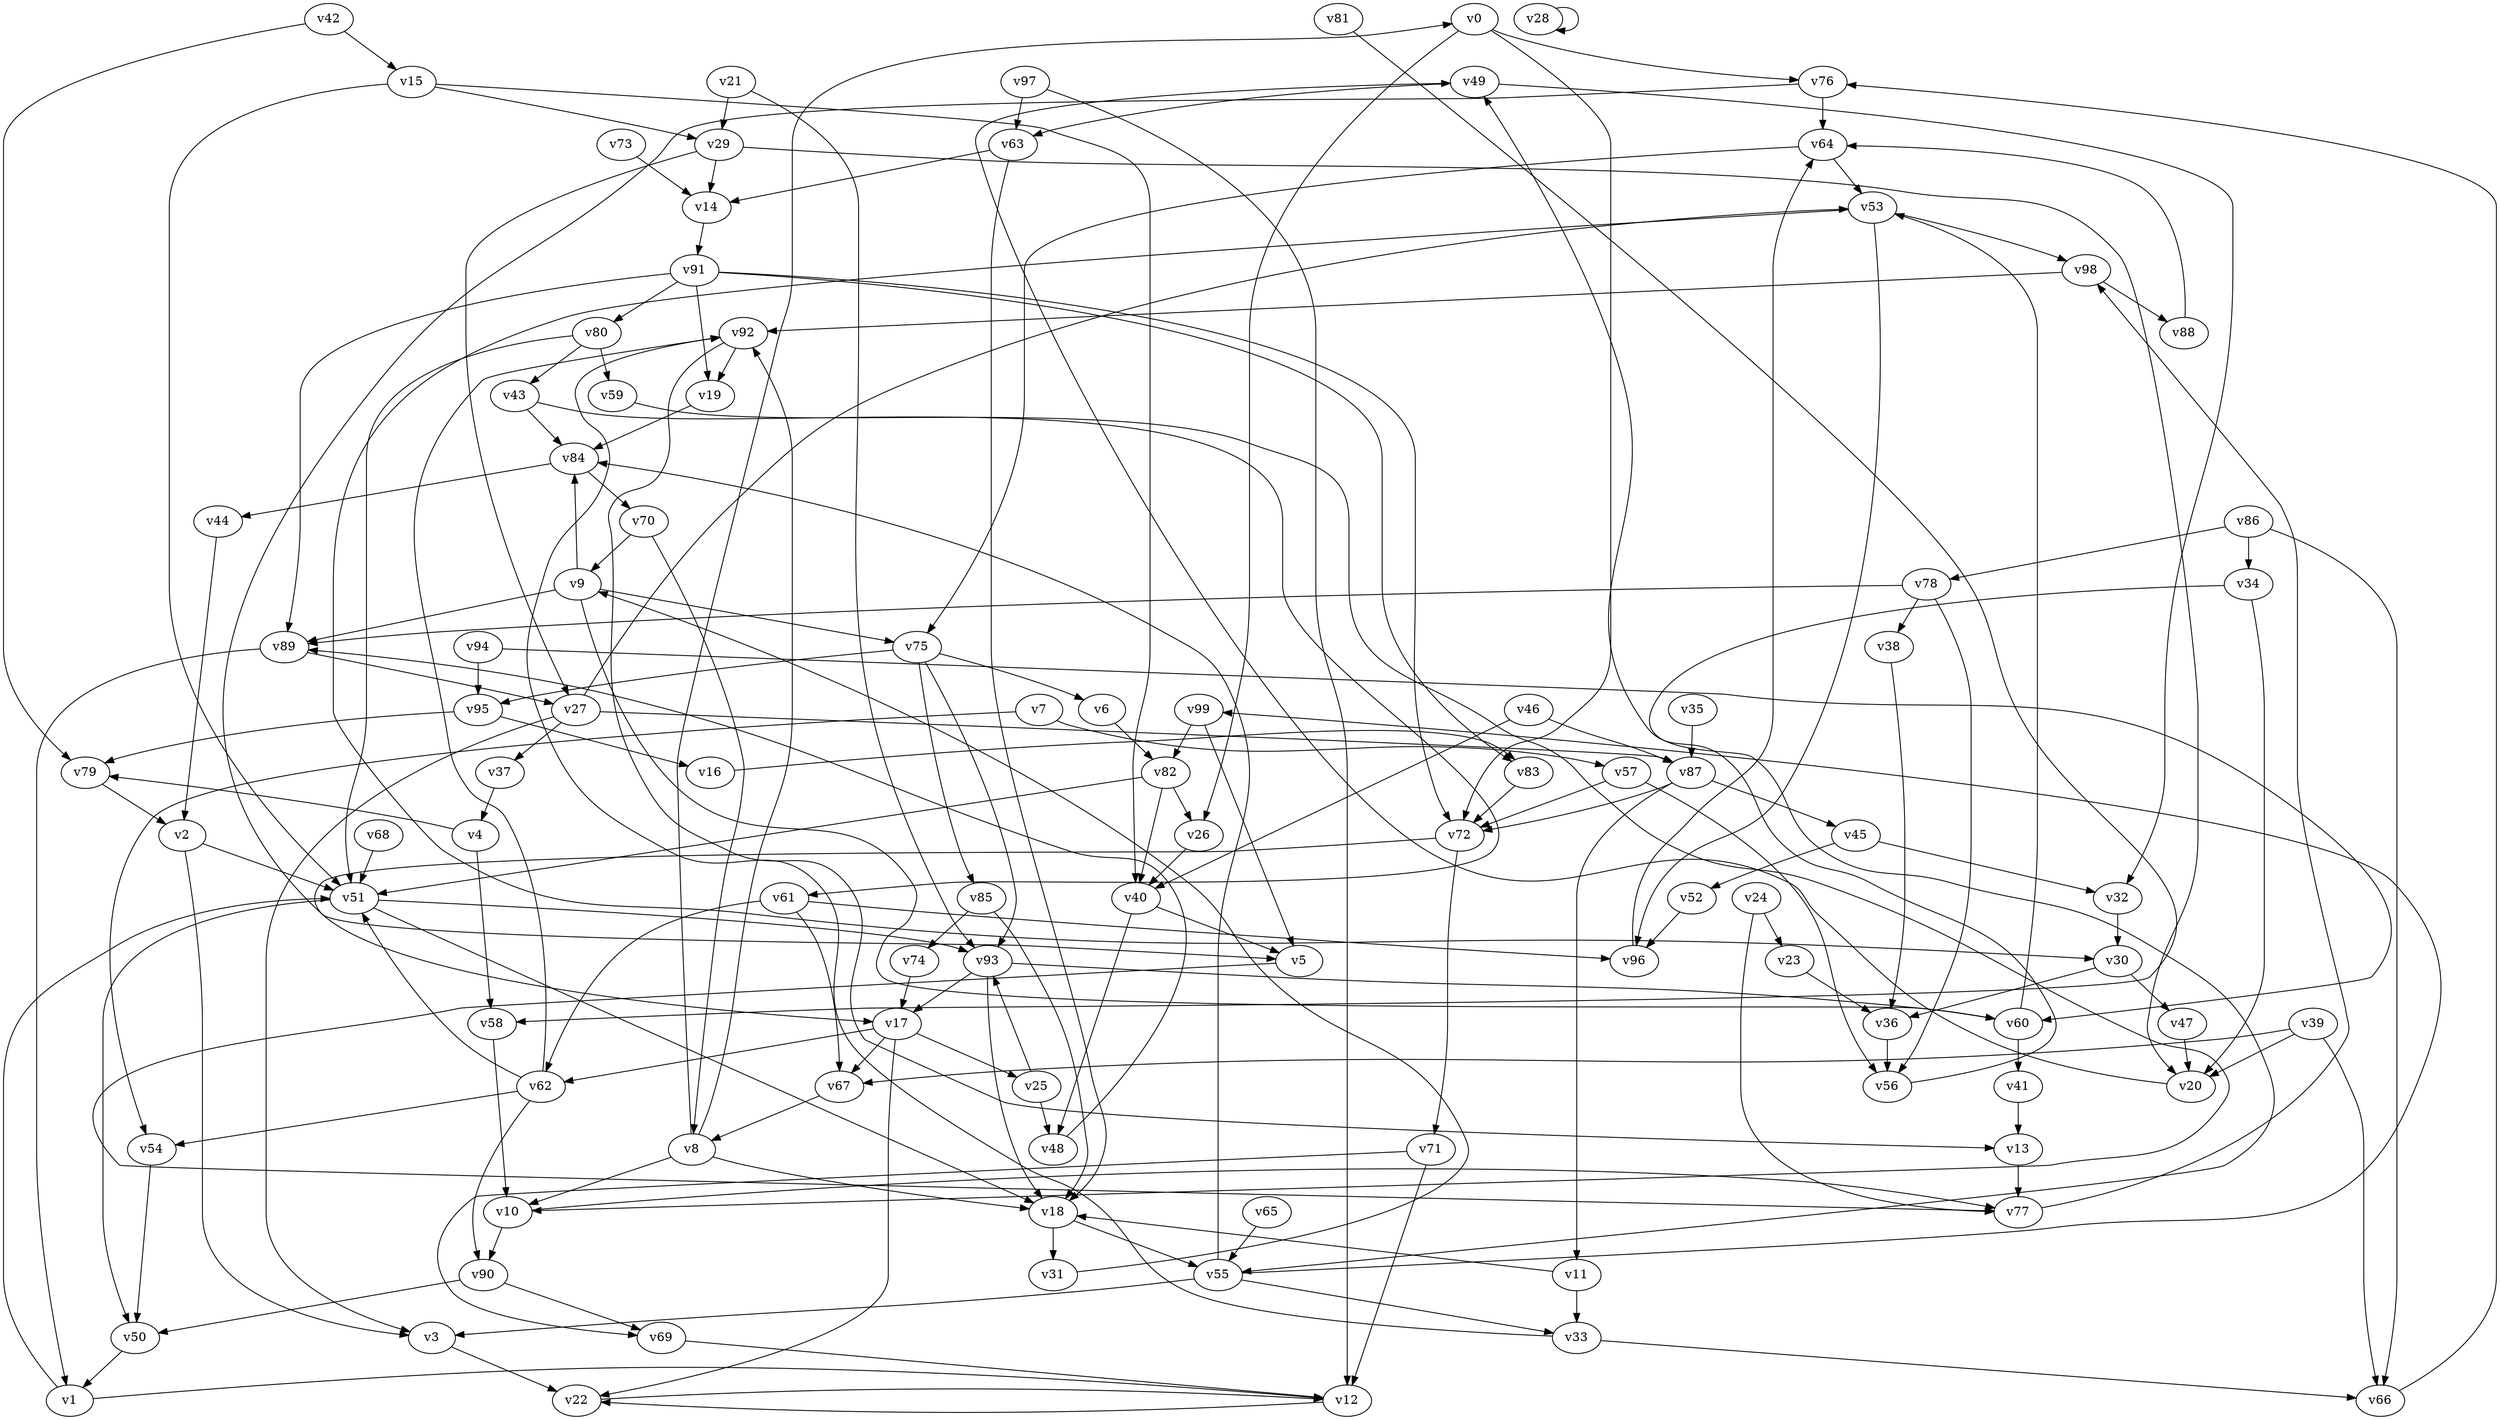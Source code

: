// Benchmark game 140 - 100 vertices
// time_bound: 27
// targets: v61
digraph G {
    v0 [name="v0", player=0];
    v1 [name="v1", player=0];
    v2 [name="v2", player=1];
    v3 [name="v3", player=0];
    v4 [name="v4", player=0];
    v5 [name="v5", player=1];
    v6 [name="v6", player=1];
    v7 [name="v7", player=0];
    v8 [name="v8", player=0];
    v9 [name="v9", player=1];
    v10 [name="v10", player=0];
    v11 [name="v11", player=1];
    v12 [name="v12", player=0];
    v13 [name="v13", player=1];
    v14 [name="v14", player=1];
    v15 [name="v15", player=1];
    v16 [name="v16", player=1];
    v17 [name="v17", player=1];
    v18 [name="v18", player=1];
    v19 [name="v19", player=1];
    v20 [name="v20", player=1];
    v21 [name="v21", player=0];
    v22 [name="v22", player=0];
    v23 [name="v23", player=0];
    v24 [name="v24", player=0];
    v25 [name="v25", player=0];
    v26 [name="v26", player=1];
    v27 [name="v27", player=1];
    v28 [name="v28", player=1];
    v29 [name="v29", player=1];
    v30 [name="v30", player=0];
    v31 [name="v31", player=1];
    v32 [name="v32", player=1];
    v33 [name="v33", player=1];
    v34 [name="v34", player=0];
    v35 [name="v35", player=1];
    v36 [name="v36", player=0];
    v37 [name="v37", player=0];
    v38 [name="v38", player=1];
    v39 [name="v39", player=1];
    v40 [name="v40", player=0];
    v41 [name="v41", player=0];
    v42 [name="v42", player=1];
    v43 [name="v43", player=1];
    v44 [name="v44", player=0];
    v45 [name="v45", player=1];
    v46 [name="v46", player=1];
    v47 [name="v47", player=1];
    v48 [name="v48", player=1];
    v49 [name="v49", player=1];
    v50 [name="v50", player=0];
    v51 [name="v51", player=0];
    v52 [name="v52", player=1];
    v53 [name="v53", player=1];
    v54 [name="v54", player=1];
    v55 [name="v55", player=1];
    v56 [name="v56", player=0];
    v57 [name="v57", player=1];
    v58 [name="v58", player=0];
    v59 [name="v59", player=1];
    v60 [name="v60", player=1];
    v61 [name="v61", player=1, target=1];
    v62 [name="v62", player=0];
    v63 [name="v63", player=0];
    v64 [name="v64", player=0];
    v65 [name="v65", player=1];
    v66 [name="v66", player=0];
    v67 [name="v67", player=0];
    v68 [name="v68", player=0];
    v69 [name="v69", player=0];
    v70 [name="v70", player=0];
    v71 [name="v71", player=0];
    v72 [name="v72", player=0];
    v73 [name="v73", player=1];
    v74 [name="v74", player=0];
    v75 [name="v75", player=1];
    v76 [name="v76", player=0];
    v77 [name="v77", player=1];
    v78 [name="v78", player=0];
    v79 [name="v79", player=0];
    v80 [name="v80", player=0];
    v81 [name="v81", player=0];
    v82 [name="v82", player=0];
    v83 [name="v83", player=1];
    v84 [name="v84", player=0];
    v85 [name="v85", player=1];
    v86 [name="v86", player=0];
    v87 [name="v87", player=0];
    v88 [name="v88", player=0];
    v89 [name="v89", player=1];
    v90 [name="v90", player=0];
    v91 [name="v91", player=0];
    v92 [name="v92", player=1];
    v93 [name="v93", player=1];
    v94 [name="v94", player=1];
    v95 [name="v95", player=0];
    v96 [name="v96", player=0];
    v97 [name="v97", player=0];
    v98 [name="v98", player=0];
    v99 [name="v99", player=1];

    v0 -> v72;
    v1 -> v12 [constraint="t mod 5 == 3"];
    v2 -> v3;
    v3 -> v22;
    v4 -> v79 [constraint="t < 14"];
    v5 -> v77 [constraint="t < 12"];
    v6 -> v82;
    v7 -> v57;
    v8 -> v18;
    v9 -> v60 [constraint="t < 12"];
    v10 -> v77 [constraint="t >= 4"];
    v11 -> v18 [constraint="t mod 5 == 4"];
    v12 -> v22 [constraint="t mod 3 == 1"];
    v13 -> v77;
    v14 -> v91;
    v15 -> v51;
    v16 -> v83 [constraint="t < 9"];
    v17 -> v22;
    v18 -> v31;
    v19 -> v84;
    v20 -> v49 [constraint="t < 13"];
    v21 -> v93;
    v22 -> v12 [constraint="t >= 3"];
    v23 -> v36;
    v24 -> v23;
    v25 -> v48;
    v26 -> v40;
    v27 -> v37;
    v28 -> v28 [constraint="t >= 5"];
    v29 -> v14;
    v30 -> v47;
    v31 -> v9 [constraint="t mod 3 == 0"];
    v32 -> v30;
    v33 -> v92 [constraint="t mod 2 == 1"];
    v34 -> v55 [constraint="t mod 4 == 3"];
    v35 -> v87;
    v36 -> v56;
    v37 -> v4;
    v38 -> v36;
    v39 -> v67;
    v40 -> v5;
    v41 -> v13;
    v42 -> v79;
    v43 -> v61 [constraint="t < 14"];
    v44 -> v2;
    v45 -> v32;
    v46 -> v40;
    v47 -> v20;
    v48 -> v89 [constraint="t < 7"];
    v49 -> v63;
    v50 -> v1;
    v51 -> v93;
    v52 -> v96;
    v53 -> v30 [constraint="t < 5"];
    v54 -> v50;
    v55 -> v99 [constraint="t >= 2"];
    v56 -> v49 [constraint="t mod 2 == 1"];
    v57 -> v72;
    v58 -> v10;
    v59 -> v10 [constraint="t < 8"];
    v60 -> v53;
    v61 -> v96;
    v62 -> v90;
    v63 -> v14;
    v64 -> v75;
    v65 -> v55;
    v66 -> v76;
    v67 -> v8;
    v68 -> v51;
    v69 -> v12;
    v70 -> v8;
    v71 -> v69 [constraint="t mod 4 == 3"];
    v72 -> v5 [constraint="t >= 2"];
    v73 -> v14;
    v74 -> v17;
    v75 -> v85;
    v76 -> v17 [constraint="t < 6"];
    v77 -> v98;
    v78 -> v56;
    v79 -> v2;
    v80 -> v51;
    v81 -> v58 [constraint="t < 12"];
    v82 -> v26;
    v83 -> v72;
    v84 -> v70;
    v85 -> v18;
    v86 -> v66;
    v87 -> v11;
    v88 -> v64;
    v89 -> v1;
    v90 -> v69;
    v91 -> v83 [constraint="t >= 4"];
    v92 -> v13 [constraint="t < 13"];
    v93 -> v60;
    v94 -> v60 [constraint="t < 9"];
    v95 -> v79;
    v96 -> v64;
    v97 -> v12;
    v98 -> v88;
    v99 -> v82;
    v95 -> v16;
    v97 -> v63;
    v71 -> v12;
    v93 -> v18;
    v87 -> v45;
    v76 -> v64;
    v29 -> v27;
    v91 -> v72;
    v87 -> v72;
    v9 -> v75;
    v62 -> v92;
    v85 -> v74;
    v27 -> v53;
    v64 -> v53;
    v34 -> v20;
    v15 -> v40;
    v8 -> v10;
    v93 -> v17;
    v90 -> v50;
    v8 -> v0;
    v75 -> v93;
    v8 -> v92;
    v17 -> v67;
    v91 -> v19;
    v61 -> v62;
    v40 -> v48;
    v84 -> v44;
    v24 -> v77;
    v72 -> v71;
    v89 -> v27;
    v62 -> v54;
    v91 -> v80;
    v80 -> v59;
    v29 -> v20;
    v53 -> v96;
    v39 -> v20;
    v55 -> v84;
    v53 -> v98;
    v57 -> v56;
    v27 -> v3;
    v11 -> v33;
    v17 -> v25;
    v43 -> v84;
    v17 -> v62;
    v86 -> v78;
    v86 -> v34;
    v30 -> v36;
    v4 -> v58;
    v9 -> v89;
    v94 -> v95;
    v51 -> v18;
    v98 -> v92;
    v62 -> v51;
    v55 -> v33;
    v61 -> v67;
    v91 -> v89;
    v39 -> v66;
    v55 -> v3;
    v82 -> v40;
    v49 -> v32;
    v15 -> v29;
    v10 -> v90;
    v2 -> v51;
    v51 -> v50;
    v99 -> v5;
    v92 -> v19;
    v78 -> v89;
    v63 -> v18;
    v78 -> v38;
    v42 -> v15;
    v25 -> v93;
    v45 -> v52;
    v0 -> v76;
    v75 -> v6;
    v9 -> v84;
    v33 -> v66;
    v1 -> v51;
    v70 -> v9;
    v7 -> v54;
    v80 -> v43;
    v75 -> v95;
    v46 -> v87;
    v0 -> v26;
    v82 -> v51;
    v27 -> v87;
    v18 -> v55;
    v21 -> v29;
    v60 -> v41;
}
